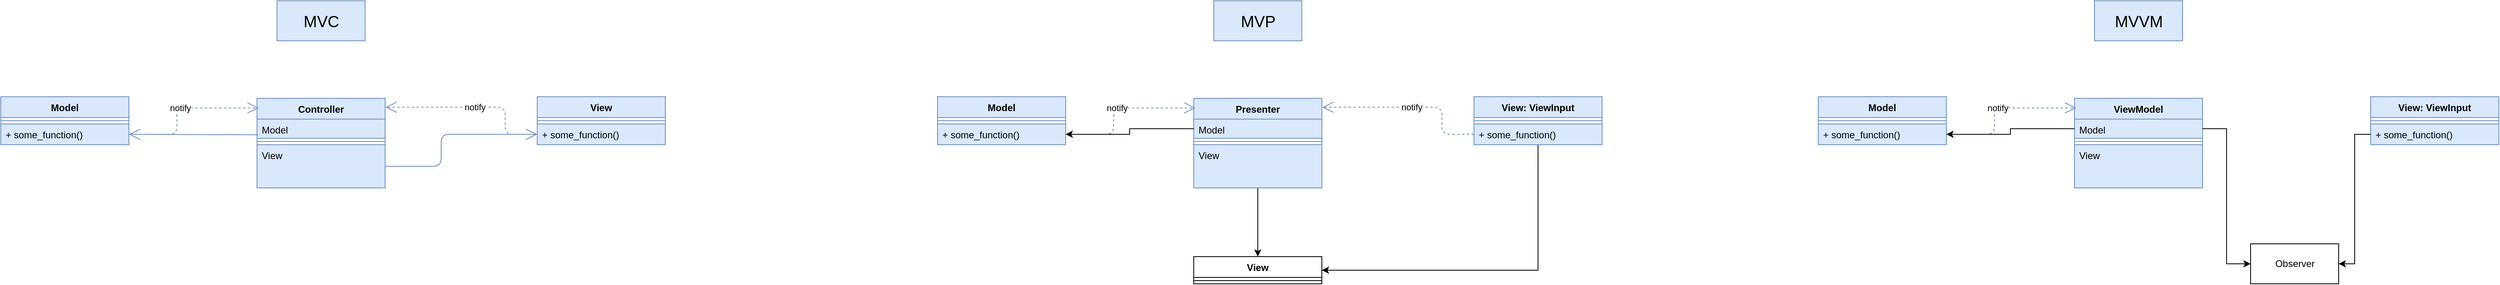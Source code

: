 <mxfile version="14.6.13" type="github">
  <diagram id="C5RBs43oDa-KdzZeNtuy" name="Page-1">
    <mxGraphModel dx="1038" dy="559" grid="1" gridSize="10" guides="1" tooltips="1" connect="1" arrows="1" fold="1" page="1" pageScale="1" pageWidth="827" pageHeight="1169" math="0" shadow="0">
      <root>
        <mxCell id="WIyWlLk6GJQsqaUBKTNV-0" />
        <mxCell id="WIyWlLk6GJQsqaUBKTNV-1" parent="WIyWlLk6GJQsqaUBKTNV-0" />
        <mxCell id="0iDsEEEvHEkECfOEyw78-0" value="Model" style="swimlane;fontStyle=1;align=center;verticalAlign=top;childLayout=stackLayout;horizontal=1;startSize=26;horizontalStack=0;resizeParent=1;resizeParentMax=0;resizeLast=0;collapsible=1;marginBottom=0;fillColor=#dae8fc;strokeColor=#6c8ebf;" vertex="1" parent="WIyWlLk6GJQsqaUBKTNV-1">
          <mxGeometry x="300" y="160" width="160" height="60" as="geometry" />
        </mxCell>
        <mxCell id="0iDsEEEvHEkECfOEyw78-2" value="" style="line;strokeWidth=1;fillColor=#dae8fc;align=left;verticalAlign=middle;spacingTop=-1;spacingLeft=3;spacingRight=3;rotatable=0;labelPosition=right;points=[];portConstraint=eastwest;strokeColor=#6c8ebf;" vertex="1" parent="0iDsEEEvHEkECfOEyw78-0">
          <mxGeometry y="26" width="160" height="8" as="geometry" />
        </mxCell>
        <mxCell id="0iDsEEEvHEkECfOEyw78-3" value="+ some_function()" style="text;strokeColor=#6c8ebf;fillColor=#dae8fc;align=left;verticalAlign=top;spacingLeft=4;spacingRight=4;overflow=hidden;rotatable=0;points=[[0,0.5],[1,0.5]];portConstraint=eastwest;" vertex="1" parent="0iDsEEEvHEkECfOEyw78-0">
          <mxGeometry y="34" width="160" height="26" as="geometry" />
        </mxCell>
        <mxCell id="0iDsEEEvHEkECfOEyw78-4" value="Controller" style="swimlane;fontStyle=1;align=center;verticalAlign=top;childLayout=stackLayout;horizontal=1;startSize=26;horizontalStack=0;resizeParent=1;resizeParentMax=0;resizeLast=0;collapsible=1;marginBottom=0;fillColor=#dae8fc;strokeColor=#6c8ebf;" vertex="1" parent="WIyWlLk6GJQsqaUBKTNV-1">
          <mxGeometry x="620" y="162" width="160" height="112" as="geometry" />
        </mxCell>
        <mxCell id="0iDsEEEvHEkECfOEyw78-5" value="Model" style="text;strokeColor=#6c8ebf;fillColor=#dae8fc;align=left;verticalAlign=top;spacingLeft=4;spacingRight=4;overflow=hidden;rotatable=0;points=[[0,0.5],[1,0.5]];portConstraint=eastwest;" vertex="1" parent="0iDsEEEvHEkECfOEyw78-4">
          <mxGeometry y="26" width="160" height="24" as="geometry" />
        </mxCell>
        <mxCell id="0iDsEEEvHEkECfOEyw78-6" value="" style="line;strokeWidth=1;fillColor=#dae8fc;align=left;verticalAlign=middle;spacingTop=-1;spacingLeft=3;spacingRight=3;rotatable=0;labelPosition=right;points=[];portConstraint=eastwest;strokeColor=#6c8ebf;" vertex="1" parent="0iDsEEEvHEkECfOEyw78-4">
          <mxGeometry y="50" width="160" height="8" as="geometry" />
        </mxCell>
        <mxCell id="0iDsEEEvHEkECfOEyw78-7" value="View" style="text;strokeColor=#6c8ebf;fillColor=#dae8fc;align=left;verticalAlign=top;spacingLeft=4;spacingRight=4;overflow=hidden;rotatable=0;points=[[0,0.5],[1,0.5]];portConstraint=eastwest;" vertex="1" parent="0iDsEEEvHEkECfOEyw78-4">
          <mxGeometry y="58" width="160" height="54" as="geometry" />
        </mxCell>
        <mxCell id="0iDsEEEvHEkECfOEyw78-8" value="View" style="swimlane;fontStyle=1;align=center;verticalAlign=top;childLayout=stackLayout;horizontal=1;startSize=26;horizontalStack=0;resizeParent=1;resizeParentMax=0;resizeLast=0;collapsible=1;marginBottom=0;fillColor=#dae8fc;strokeColor=#6c8ebf;" vertex="1" parent="WIyWlLk6GJQsqaUBKTNV-1">
          <mxGeometry x="970" y="160" width="160" height="60" as="geometry" />
        </mxCell>
        <mxCell id="0iDsEEEvHEkECfOEyw78-9" value="" style="line;strokeWidth=1;fillColor=#dae8fc;align=left;verticalAlign=middle;spacingTop=-1;spacingLeft=3;spacingRight=3;rotatable=0;labelPosition=right;points=[];portConstraint=eastwest;strokeColor=#6c8ebf;" vertex="1" parent="0iDsEEEvHEkECfOEyw78-8">
          <mxGeometry y="26" width="160" height="8" as="geometry" />
        </mxCell>
        <mxCell id="0iDsEEEvHEkECfOEyw78-10" value="+ some_function()" style="text;strokeColor=#6c8ebf;fillColor=#dae8fc;align=left;verticalAlign=top;spacingLeft=4;spacingRight=4;overflow=hidden;rotatable=0;points=[[0,0.5],[1,0.5]];portConstraint=eastwest;" vertex="1" parent="0iDsEEEvHEkECfOEyw78-8">
          <mxGeometry y="34" width="160" height="26" as="geometry" />
        </mxCell>
        <mxCell id="0iDsEEEvHEkECfOEyw78-11" value="notify" style="endArrow=open;endSize=12;dashed=1;html=1;exitX=0;exitY=0.5;exitDx=0;exitDy=0;entryX=1.003;entryY=0.1;entryDx=0;entryDy=0;entryPerimeter=0;fillColor=#dae8fc;strokeColor=#6c8ebf;" edge="1" parent="WIyWlLk6GJQsqaUBKTNV-1" source="0iDsEEEvHEkECfOEyw78-10" target="0iDsEEEvHEkECfOEyw78-4">
          <mxGeometry width="160" relative="1" as="geometry">
            <mxPoint x="620" y="290" as="sourcePoint" />
            <mxPoint x="780" y="290" as="targetPoint" />
            <Array as="points">
              <mxPoint x="930" y="207" />
              <mxPoint x="930" y="173" />
            </Array>
          </mxGeometry>
        </mxCell>
        <mxCell id="0iDsEEEvHEkECfOEyw78-12" value="notify" style="endArrow=open;endSize=12;dashed=1;html=1;exitX=1;exitY=0.5;exitDx=0;exitDy=0;entryX=0.013;entryY=0.107;entryDx=0;entryDy=0;entryPerimeter=0;fillColor=#dae8fc;strokeColor=#6c8ebf;" edge="1" parent="WIyWlLk6GJQsqaUBKTNV-1" source="0iDsEEEvHEkECfOEyw78-3" target="0iDsEEEvHEkECfOEyw78-4">
          <mxGeometry width="160" relative="1" as="geometry">
            <mxPoint x="620" y="290" as="sourcePoint" />
            <mxPoint x="780" y="290" as="targetPoint" />
            <Array as="points">
              <mxPoint x="520" y="207" />
              <mxPoint x="520" y="174" />
            </Array>
          </mxGeometry>
        </mxCell>
        <mxCell id="0iDsEEEvHEkECfOEyw78-13" value="" style="endArrow=open;endFill=1;endSize=12;html=1;exitX=0.008;exitY=0.817;exitDx=0;exitDy=0;entryX=1;entryY=0.5;entryDx=0;entryDy=0;exitPerimeter=0;fillColor=#dae8fc;strokeColor=#6c8ebf;" edge="1" parent="WIyWlLk6GJQsqaUBKTNV-1" source="0iDsEEEvHEkECfOEyw78-5" target="0iDsEEEvHEkECfOEyw78-3">
          <mxGeometry width="160" relative="1" as="geometry">
            <mxPoint x="620" y="290" as="sourcePoint" />
            <mxPoint x="780" y="290" as="targetPoint" />
          </mxGeometry>
        </mxCell>
        <mxCell id="0iDsEEEvHEkECfOEyw78-14" value="" style="endArrow=open;endFill=1;endSize=12;html=1;exitX=1;exitY=0.5;exitDx=0;exitDy=0;entryX=0;entryY=0.5;entryDx=0;entryDy=0;fillColor=#dae8fc;strokeColor=#6c8ebf;" edge="1" parent="WIyWlLk6GJQsqaUBKTNV-1" source="0iDsEEEvHEkECfOEyw78-7" target="0iDsEEEvHEkECfOEyw78-10">
          <mxGeometry width="160" relative="1" as="geometry">
            <mxPoint x="620" y="290" as="sourcePoint" />
            <mxPoint x="780" y="290" as="targetPoint" />
            <Array as="points">
              <mxPoint x="850" y="247" />
              <mxPoint x="850" y="207" />
            </Array>
          </mxGeometry>
        </mxCell>
        <mxCell id="0iDsEEEvHEkECfOEyw78-15" value="&lt;font style=&quot;font-size: 20px&quot;&gt;MVC&lt;/font&gt;" style="html=1;fillColor=#dae8fc;strokeColor=#6c8ebf;" vertex="1" parent="WIyWlLk6GJQsqaUBKTNV-1">
          <mxGeometry x="645" y="40" width="110" height="50" as="geometry" />
        </mxCell>
        <mxCell id="0iDsEEEvHEkECfOEyw78-16" value="Model" style="swimlane;fontStyle=1;align=center;verticalAlign=top;childLayout=stackLayout;horizontal=1;startSize=26;horizontalStack=0;resizeParent=1;resizeParentMax=0;resizeLast=0;collapsible=1;marginBottom=0;fillColor=#dae8fc;strokeColor=#6c8ebf;" vertex="1" parent="WIyWlLk6GJQsqaUBKTNV-1">
          <mxGeometry x="1470" y="160" width="160" height="60" as="geometry" />
        </mxCell>
        <mxCell id="0iDsEEEvHEkECfOEyw78-17" value="" style="line;strokeWidth=1;fillColor=#dae8fc;align=left;verticalAlign=middle;spacingTop=-1;spacingLeft=3;spacingRight=3;rotatable=0;labelPosition=right;points=[];portConstraint=eastwest;strokeColor=#6c8ebf;" vertex="1" parent="0iDsEEEvHEkECfOEyw78-16">
          <mxGeometry y="26" width="160" height="8" as="geometry" />
        </mxCell>
        <mxCell id="0iDsEEEvHEkECfOEyw78-18" value="+ some_function()" style="text;strokeColor=#6c8ebf;fillColor=#dae8fc;align=left;verticalAlign=top;spacingLeft=4;spacingRight=4;overflow=hidden;rotatable=0;points=[[0,0.5],[1,0.5]];portConstraint=eastwest;" vertex="1" parent="0iDsEEEvHEkECfOEyw78-16">
          <mxGeometry y="34" width="160" height="26" as="geometry" />
        </mxCell>
        <mxCell id="0iDsEEEvHEkECfOEyw78-37" style="edgeStyle=orthogonalEdgeStyle;rounded=0;orthogonalLoop=1;jettySize=auto;html=1;entryX=0.5;entryY=0;entryDx=0;entryDy=0;" edge="1" parent="WIyWlLk6GJQsqaUBKTNV-1" source="0iDsEEEvHEkECfOEyw78-19" target="0iDsEEEvHEkECfOEyw78-31">
          <mxGeometry relative="1" as="geometry" />
        </mxCell>
        <mxCell id="0iDsEEEvHEkECfOEyw78-19" value="Presenter" style="swimlane;fontStyle=1;align=center;verticalAlign=top;childLayout=stackLayout;horizontal=1;startSize=26;horizontalStack=0;resizeParent=1;resizeParentMax=0;resizeLast=0;collapsible=1;marginBottom=0;fillColor=#dae8fc;strokeColor=#6c8ebf;" vertex="1" parent="WIyWlLk6GJQsqaUBKTNV-1">
          <mxGeometry x="1790" y="162" width="160" height="112" as="geometry" />
        </mxCell>
        <mxCell id="0iDsEEEvHEkECfOEyw78-38" value="Model" style="text;strokeColor=#6c8ebf;fillColor=#dae8fc;align=left;verticalAlign=top;spacingLeft=4;spacingRight=4;overflow=hidden;rotatable=0;points=[[0,0.5],[1,0.5]];portConstraint=eastwest;" vertex="1" parent="0iDsEEEvHEkECfOEyw78-19">
          <mxGeometry y="26" width="160" height="24" as="geometry" />
        </mxCell>
        <mxCell id="0iDsEEEvHEkECfOEyw78-21" value="" style="line;strokeWidth=1;fillColor=#dae8fc;align=left;verticalAlign=middle;spacingTop=-1;spacingLeft=3;spacingRight=3;rotatable=0;labelPosition=right;points=[];portConstraint=eastwest;strokeColor=#6c8ebf;" vertex="1" parent="0iDsEEEvHEkECfOEyw78-19">
          <mxGeometry y="50" width="160" height="8" as="geometry" />
        </mxCell>
        <mxCell id="0iDsEEEvHEkECfOEyw78-22" value="View" style="text;strokeColor=#6c8ebf;fillColor=#dae8fc;align=left;verticalAlign=top;spacingLeft=4;spacingRight=4;overflow=hidden;rotatable=0;points=[[0,0.5],[1,0.5]];portConstraint=eastwest;" vertex="1" parent="0iDsEEEvHEkECfOEyw78-19">
          <mxGeometry y="58" width="160" height="54" as="geometry" />
        </mxCell>
        <mxCell id="0iDsEEEvHEkECfOEyw78-41" style="edgeStyle=orthogonalEdgeStyle;rounded=0;orthogonalLoop=1;jettySize=auto;html=1;entryX=1;entryY=0.5;entryDx=0;entryDy=0;" edge="1" parent="WIyWlLk6GJQsqaUBKTNV-1" source="0iDsEEEvHEkECfOEyw78-23" target="0iDsEEEvHEkECfOEyw78-31">
          <mxGeometry relative="1" as="geometry">
            <Array as="points">
              <mxPoint x="2220" y="377" />
            </Array>
          </mxGeometry>
        </mxCell>
        <mxCell id="0iDsEEEvHEkECfOEyw78-23" value="View: ViewInput" style="swimlane;fontStyle=1;align=center;verticalAlign=top;childLayout=stackLayout;horizontal=1;startSize=26;horizontalStack=0;resizeParent=1;resizeParentMax=0;resizeLast=0;collapsible=1;marginBottom=0;fillColor=#dae8fc;strokeColor=#6c8ebf;" vertex="1" parent="WIyWlLk6GJQsqaUBKTNV-1">
          <mxGeometry x="2140" y="160" width="160" height="60" as="geometry" />
        </mxCell>
        <mxCell id="0iDsEEEvHEkECfOEyw78-24" value="" style="line;strokeWidth=1;fillColor=#dae8fc;align=left;verticalAlign=middle;spacingTop=-1;spacingLeft=3;spacingRight=3;rotatable=0;labelPosition=right;points=[];portConstraint=eastwest;strokeColor=#6c8ebf;" vertex="1" parent="0iDsEEEvHEkECfOEyw78-23">
          <mxGeometry y="26" width="160" height="8" as="geometry" />
        </mxCell>
        <mxCell id="0iDsEEEvHEkECfOEyw78-25" value="+ some_function()" style="text;strokeColor=#6c8ebf;fillColor=#dae8fc;align=left;verticalAlign=top;spacingLeft=4;spacingRight=4;overflow=hidden;rotatable=0;points=[[0,0.5],[1,0.5]];portConstraint=eastwest;" vertex="1" parent="0iDsEEEvHEkECfOEyw78-23">
          <mxGeometry y="34" width="160" height="26" as="geometry" />
        </mxCell>
        <mxCell id="0iDsEEEvHEkECfOEyw78-26" value="notify" style="endArrow=open;endSize=12;dashed=1;html=1;exitX=0;exitY=0.5;exitDx=0;exitDy=0;entryX=1.003;entryY=0.1;entryDx=0;entryDy=0;entryPerimeter=0;fillColor=#dae8fc;strokeColor=#6c8ebf;" edge="1" parent="WIyWlLk6GJQsqaUBKTNV-1" source="0iDsEEEvHEkECfOEyw78-25" target="0iDsEEEvHEkECfOEyw78-19">
          <mxGeometry width="160" relative="1" as="geometry">
            <mxPoint x="1790" y="290" as="sourcePoint" />
            <mxPoint x="1950" y="290" as="targetPoint" />
            <Array as="points">
              <mxPoint x="2100" y="207" />
              <mxPoint x="2100" y="173" />
            </Array>
          </mxGeometry>
        </mxCell>
        <mxCell id="0iDsEEEvHEkECfOEyw78-27" value="notify" style="endArrow=open;endSize=12;dashed=1;html=1;exitX=1;exitY=0.5;exitDx=0;exitDy=0;entryX=0.013;entryY=0.107;entryDx=0;entryDy=0;entryPerimeter=0;fillColor=#dae8fc;strokeColor=#6c8ebf;" edge="1" parent="WIyWlLk6GJQsqaUBKTNV-1" source="0iDsEEEvHEkECfOEyw78-18" target="0iDsEEEvHEkECfOEyw78-19">
          <mxGeometry width="160" relative="1" as="geometry">
            <mxPoint x="1790" y="290" as="sourcePoint" />
            <mxPoint x="1950" y="290" as="targetPoint" />
            <Array as="points">
              <mxPoint x="1690" y="207" />
              <mxPoint x="1690" y="174" />
            </Array>
          </mxGeometry>
        </mxCell>
        <mxCell id="0iDsEEEvHEkECfOEyw78-30" value="&lt;font style=&quot;font-size: 20px&quot;&gt;MVP&lt;/font&gt;" style="html=1;fillColor=#dae8fc;strokeColor=#6c8ebf;" vertex="1" parent="WIyWlLk6GJQsqaUBKTNV-1">
          <mxGeometry x="1815" y="40" width="110" height="50" as="geometry" />
        </mxCell>
        <mxCell id="0iDsEEEvHEkECfOEyw78-31" value="View" style="swimlane;fontStyle=1;align=center;verticalAlign=top;childLayout=stackLayout;horizontal=1;startSize=26;horizontalStack=0;resizeParent=1;resizeParentMax=0;resizeLast=0;collapsible=1;marginBottom=0;" vertex="1" parent="WIyWlLk6GJQsqaUBKTNV-1">
          <mxGeometry x="1790" y="360" width="160" height="34" as="geometry" />
        </mxCell>
        <mxCell id="0iDsEEEvHEkECfOEyw78-33" value="" style="line;strokeWidth=1;fillColor=none;align=left;verticalAlign=middle;spacingTop=-1;spacingLeft=3;spacingRight=3;rotatable=0;labelPosition=right;points=[];portConstraint=eastwest;" vertex="1" parent="0iDsEEEvHEkECfOEyw78-31">
          <mxGeometry y="26" width="160" height="8" as="geometry" />
        </mxCell>
        <mxCell id="0iDsEEEvHEkECfOEyw78-39" style="edgeStyle=orthogonalEdgeStyle;rounded=0;orthogonalLoop=1;jettySize=auto;html=1;entryX=1;entryY=0.5;entryDx=0;entryDy=0;" edge="1" parent="WIyWlLk6GJQsqaUBKTNV-1" source="0iDsEEEvHEkECfOEyw78-38" target="0iDsEEEvHEkECfOEyw78-18">
          <mxGeometry relative="1" as="geometry" />
        </mxCell>
        <mxCell id="0iDsEEEvHEkECfOEyw78-42" value="Model" style="swimlane;fontStyle=1;align=center;verticalAlign=top;childLayout=stackLayout;horizontal=1;startSize=26;horizontalStack=0;resizeParent=1;resizeParentMax=0;resizeLast=0;collapsible=1;marginBottom=0;fillColor=#dae8fc;strokeColor=#6c8ebf;" vertex="1" parent="WIyWlLk6GJQsqaUBKTNV-1">
          <mxGeometry x="2570" y="160" width="160" height="60" as="geometry" />
        </mxCell>
        <mxCell id="0iDsEEEvHEkECfOEyw78-43" value="" style="line;strokeWidth=1;fillColor=#dae8fc;align=left;verticalAlign=middle;spacingTop=-1;spacingLeft=3;spacingRight=3;rotatable=0;labelPosition=right;points=[];portConstraint=eastwest;strokeColor=#6c8ebf;" vertex="1" parent="0iDsEEEvHEkECfOEyw78-42">
          <mxGeometry y="26" width="160" height="8" as="geometry" />
        </mxCell>
        <mxCell id="0iDsEEEvHEkECfOEyw78-44" value="+ some_function()" style="text;strokeColor=#6c8ebf;fillColor=#dae8fc;align=left;verticalAlign=top;spacingLeft=4;spacingRight=4;overflow=hidden;rotatable=0;points=[[0,0.5],[1,0.5]];portConstraint=eastwest;" vertex="1" parent="0iDsEEEvHEkECfOEyw78-42">
          <mxGeometry y="34" width="160" height="26" as="geometry" />
        </mxCell>
        <mxCell id="0iDsEEEvHEkECfOEyw78-46" value="ViewModel" style="swimlane;fontStyle=1;align=center;verticalAlign=top;childLayout=stackLayout;horizontal=1;startSize=26;horizontalStack=0;resizeParent=1;resizeParentMax=0;resizeLast=0;collapsible=1;marginBottom=0;fillColor=#dae8fc;strokeColor=#6c8ebf;" vertex="1" parent="WIyWlLk6GJQsqaUBKTNV-1">
          <mxGeometry x="2890" y="162" width="160" height="112" as="geometry" />
        </mxCell>
        <mxCell id="0iDsEEEvHEkECfOEyw78-47" value="Model" style="text;strokeColor=#6c8ebf;fillColor=#dae8fc;align=left;verticalAlign=top;spacingLeft=4;spacingRight=4;overflow=hidden;rotatable=0;points=[[0,0.5],[1,0.5]];portConstraint=eastwest;" vertex="1" parent="0iDsEEEvHEkECfOEyw78-46">
          <mxGeometry y="26" width="160" height="24" as="geometry" />
        </mxCell>
        <mxCell id="0iDsEEEvHEkECfOEyw78-49" value="" style="line;strokeWidth=1;fillColor=#dae8fc;align=left;verticalAlign=middle;spacingTop=-1;spacingLeft=3;spacingRight=3;rotatable=0;labelPosition=right;points=[];portConstraint=eastwest;strokeColor=#6c8ebf;" vertex="1" parent="0iDsEEEvHEkECfOEyw78-46">
          <mxGeometry y="50" width="160" height="8" as="geometry" />
        </mxCell>
        <mxCell id="0iDsEEEvHEkECfOEyw78-50" value="View" style="text;strokeColor=#6c8ebf;fillColor=#dae8fc;align=left;verticalAlign=top;spacingLeft=4;spacingRight=4;overflow=hidden;rotatable=0;points=[[0,0.5],[1,0.5]];portConstraint=eastwest;" vertex="1" parent="0iDsEEEvHEkECfOEyw78-46">
          <mxGeometry y="58" width="160" height="54" as="geometry" />
        </mxCell>
        <mxCell id="0iDsEEEvHEkECfOEyw78-52" value="View: ViewInput" style="swimlane;fontStyle=1;align=center;verticalAlign=top;childLayout=stackLayout;horizontal=1;startSize=26;horizontalStack=0;resizeParent=1;resizeParentMax=0;resizeLast=0;collapsible=1;marginBottom=0;fillColor=#dae8fc;strokeColor=#6c8ebf;" vertex="1" parent="WIyWlLk6GJQsqaUBKTNV-1">
          <mxGeometry x="3260" y="160" width="160" height="60" as="geometry" />
        </mxCell>
        <mxCell id="0iDsEEEvHEkECfOEyw78-53" value="" style="line;strokeWidth=1;fillColor=#dae8fc;align=left;verticalAlign=middle;spacingTop=-1;spacingLeft=3;spacingRight=3;rotatable=0;labelPosition=right;points=[];portConstraint=eastwest;strokeColor=#6c8ebf;" vertex="1" parent="0iDsEEEvHEkECfOEyw78-52">
          <mxGeometry y="26" width="160" height="8" as="geometry" />
        </mxCell>
        <mxCell id="0iDsEEEvHEkECfOEyw78-54" value="+ some_function()" style="text;strokeColor=#6c8ebf;fillColor=#dae8fc;align=left;verticalAlign=top;spacingLeft=4;spacingRight=4;overflow=hidden;rotatable=0;points=[[0,0.5],[1,0.5]];portConstraint=eastwest;" vertex="1" parent="0iDsEEEvHEkECfOEyw78-52">
          <mxGeometry y="34" width="160" height="26" as="geometry" />
        </mxCell>
        <mxCell id="0iDsEEEvHEkECfOEyw78-56" value="notify" style="endArrow=open;endSize=12;dashed=1;html=1;exitX=1;exitY=0.5;exitDx=0;exitDy=0;entryX=0.013;entryY=0.107;entryDx=0;entryDy=0;entryPerimeter=0;fillColor=#dae8fc;strokeColor=#6c8ebf;" edge="1" parent="WIyWlLk6GJQsqaUBKTNV-1" source="0iDsEEEvHEkECfOEyw78-44" target="0iDsEEEvHEkECfOEyw78-46">
          <mxGeometry width="160" relative="1" as="geometry">
            <mxPoint x="2890" y="290" as="sourcePoint" />
            <mxPoint x="3050" y="290" as="targetPoint" />
            <Array as="points">
              <mxPoint x="2790" y="207" />
              <mxPoint x="2790" y="174" />
            </Array>
          </mxGeometry>
        </mxCell>
        <mxCell id="0iDsEEEvHEkECfOEyw78-57" value="&lt;font style=&quot;font-size: 20px&quot;&gt;MVVM&lt;/font&gt;" style="html=1;fillColor=#dae8fc;strokeColor=#6c8ebf;" vertex="1" parent="WIyWlLk6GJQsqaUBKTNV-1">
          <mxGeometry x="2915" y="40" width="110" height="50" as="geometry" />
        </mxCell>
        <mxCell id="0iDsEEEvHEkECfOEyw78-60" style="edgeStyle=orthogonalEdgeStyle;rounded=0;orthogonalLoop=1;jettySize=auto;html=1;entryX=1;entryY=0.5;entryDx=0;entryDy=0;" edge="1" parent="WIyWlLk6GJQsqaUBKTNV-1" source="0iDsEEEvHEkECfOEyw78-47" target="0iDsEEEvHEkECfOEyw78-44">
          <mxGeometry relative="1" as="geometry" />
        </mxCell>
        <mxCell id="0iDsEEEvHEkECfOEyw78-61" value="Observer" style="html=1;" vertex="1" parent="WIyWlLk6GJQsqaUBKTNV-1">
          <mxGeometry x="3110" y="344" width="110" height="50" as="geometry" />
        </mxCell>
        <mxCell id="0iDsEEEvHEkECfOEyw78-62" style="edgeStyle=orthogonalEdgeStyle;rounded=0;orthogonalLoop=1;jettySize=auto;html=1;entryX=1;entryY=0.5;entryDx=0;entryDy=0;" edge="1" parent="WIyWlLk6GJQsqaUBKTNV-1" source="0iDsEEEvHEkECfOEyw78-54" target="0iDsEEEvHEkECfOEyw78-61">
          <mxGeometry relative="1" as="geometry" />
        </mxCell>
        <mxCell id="0iDsEEEvHEkECfOEyw78-63" style="edgeStyle=orthogonalEdgeStyle;rounded=0;orthogonalLoop=1;jettySize=auto;html=1;entryX=0;entryY=0.5;entryDx=0;entryDy=0;" edge="1" parent="WIyWlLk6GJQsqaUBKTNV-1" source="0iDsEEEvHEkECfOEyw78-47" target="0iDsEEEvHEkECfOEyw78-61">
          <mxGeometry relative="1" as="geometry" />
        </mxCell>
      </root>
    </mxGraphModel>
  </diagram>
</mxfile>
